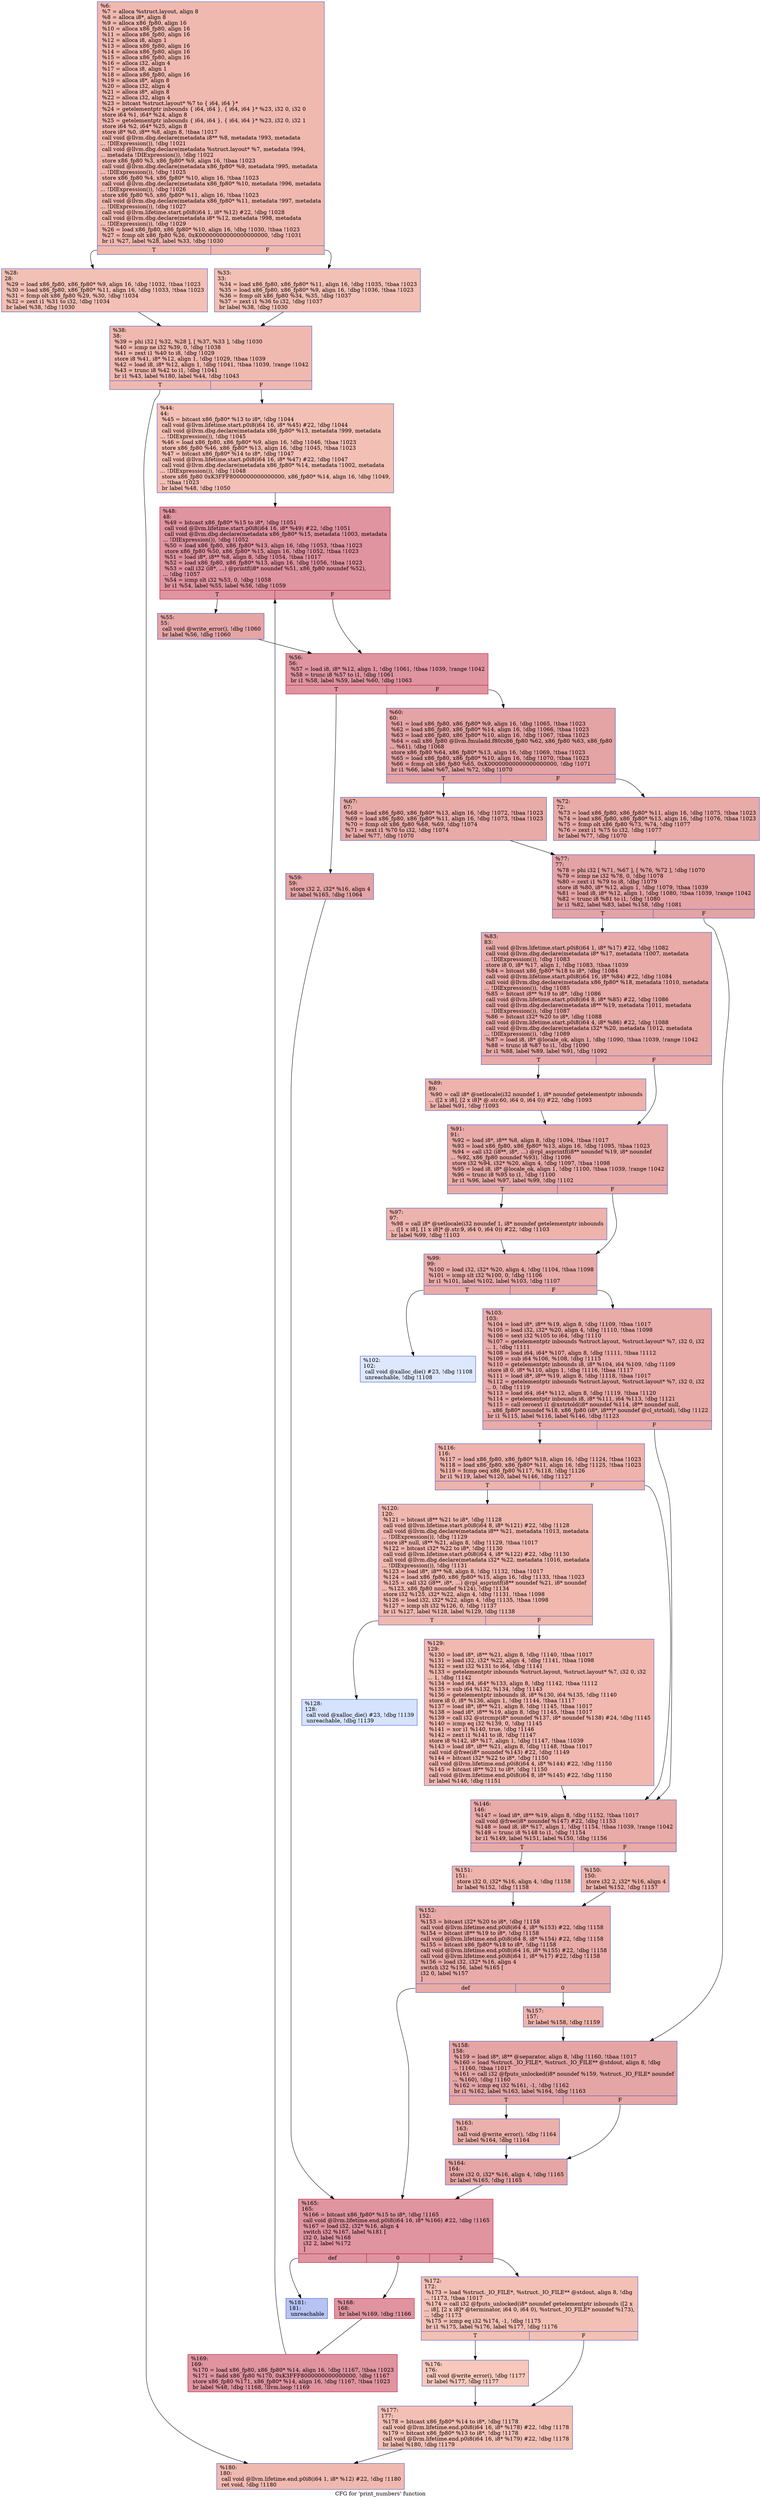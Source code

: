 digraph "CFG for 'print_numbers' function" {
	label="CFG for 'print_numbers' function";

	Node0xb97690 [shape=record,color="#3d50c3ff", style=filled, fillcolor="#de614d70",label="{%6:\l  %7 = alloca %struct.layout, align 8\l  %8 = alloca i8*, align 8\l  %9 = alloca x86_fp80, align 16\l  %10 = alloca x86_fp80, align 16\l  %11 = alloca x86_fp80, align 16\l  %12 = alloca i8, align 1\l  %13 = alloca x86_fp80, align 16\l  %14 = alloca x86_fp80, align 16\l  %15 = alloca x86_fp80, align 16\l  %16 = alloca i32, align 4\l  %17 = alloca i8, align 1\l  %18 = alloca x86_fp80, align 16\l  %19 = alloca i8*, align 8\l  %20 = alloca i32, align 4\l  %21 = alloca i8*, align 8\l  %22 = alloca i32, align 4\l  %23 = bitcast %struct.layout* %7 to \{ i64, i64 \}*\l  %24 = getelementptr inbounds \{ i64, i64 \}, \{ i64, i64 \}* %23, i32 0, i32 0\l  store i64 %1, i64* %24, align 8\l  %25 = getelementptr inbounds \{ i64, i64 \}, \{ i64, i64 \}* %23, i32 0, i32 1\l  store i64 %2, i64* %25, align 8\l  store i8* %0, i8** %8, align 8, !tbaa !1017\l  call void @llvm.dbg.declare(metadata i8** %8, metadata !993, metadata\l... !DIExpression()), !dbg !1021\l  call void @llvm.dbg.declare(metadata %struct.layout* %7, metadata !994,\l... metadata !DIExpression()), !dbg !1022\l  store x86_fp80 %3, x86_fp80* %9, align 16, !tbaa !1023\l  call void @llvm.dbg.declare(metadata x86_fp80* %9, metadata !995, metadata\l... !DIExpression()), !dbg !1025\l  store x86_fp80 %4, x86_fp80* %10, align 16, !tbaa !1023\l  call void @llvm.dbg.declare(metadata x86_fp80* %10, metadata !996, metadata\l... !DIExpression()), !dbg !1026\l  store x86_fp80 %5, x86_fp80* %11, align 16, !tbaa !1023\l  call void @llvm.dbg.declare(metadata x86_fp80* %11, metadata !997, metadata\l... !DIExpression()), !dbg !1027\l  call void @llvm.lifetime.start.p0i8(i64 1, i8* %12) #22, !dbg !1028\l  call void @llvm.dbg.declare(metadata i8* %12, metadata !998, metadata\l... !DIExpression()), !dbg !1029\l  %26 = load x86_fp80, x86_fp80* %10, align 16, !dbg !1030, !tbaa !1023\l  %27 = fcmp olt x86_fp80 %26, 0xK00000000000000000000, !dbg !1031\l  br i1 %27, label %28, label %33, !dbg !1030\l|{<s0>T|<s1>F}}"];
	Node0xb97690:s0 -> Node0xb97870;
	Node0xb97690:s1 -> Node0xb978c0;
	Node0xb97870 [shape=record,color="#3d50c3ff", style=filled, fillcolor="#e5705870",label="{%28:\l28:                                               \l  %29 = load x86_fp80, x86_fp80* %9, align 16, !dbg !1032, !tbaa !1023\l  %30 = load x86_fp80, x86_fp80* %11, align 16, !dbg !1033, !tbaa !1023\l  %31 = fcmp olt x86_fp80 %29, %30, !dbg !1034\l  %32 = zext i1 %31 to i32, !dbg !1034\l  br label %38, !dbg !1030\l}"];
	Node0xb97870 -> Node0xb97910;
	Node0xb978c0 [shape=record,color="#3d50c3ff", style=filled, fillcolor="#e5705870",label="{%33:\l33:                                               \l  %34 = load x86_fp80, x86_fp80* %11, align 16, !dbg !1035, !tbaa !1023\l  %35 = load x86_fp80, x86_fp80* %9, align 16, !dbg !1036, !tbaa !1023\l  %36 = fcmp olt x86_fp80 %34, %35, !dbg !1037\l  %37 = zext i1 %36 to i32, !dbg !1037\l  br label %38, !dbg !1030\l}"];
	Node0xb978c0 -> Node0xb97910;
	Node0xb97910 [shape=record,color="#3d50c3ff", style=filled, fillcolor="#de614d70",label="{%38:\l38:                                               \l  %39 = phi i32 [ %32, %28 ], [ %37, %33 ], !dbg !1030\l  %40 = icmp ne i32 %39, 0, !dbg !1038\l  %41 = zext i1 %40 to i8, !dbg !1029\l  store i8 %41, i8* %12, align 1, !dbg !1029, !tbaa !1039\l  %42 = load i8, i8* %12, align 1, !dbg !1041, !tbaa !1039, !range !1042\l  %43 = trunc i8 %42 to i1, !dbg !1041\l  br i1 %43, label %180, label %44, !dbg !1043\l|{<s0>T|<s1>F}}"];
	Node0xb97910:s0 -> Node0xb98400;
	Node0xb97910:s1 -> Node0xb97960;
	Node0xb97960 [shape=record,color="#3d50c3ff", style=filled, fillcolor="#e5705870",label="{%44:\l44:                                               \l  %45 = bitcast x86_fp80* %13 to i8*, !dbg !1044\l  call void @llvm.lifetime.start.p0i8(i64 16, i8* %45) #22, !dbg !1044\l  call void @llvm.dbg.declare(metadata x86_fp80* %13, metadata !999, metadata\l... !DIExpression()), !dbg !1045\l  %46 = load x86_fp80, x86_fp80* %9, align 16, !dbg !1046, !tbaa !1023\l  store x86_fp80 %46, x86_fp80* %13, align 16, !dbg !1045, !tbaa !1023\l  %47 = bitcast x86_fp80* %14 to i8*, !dbg !1047\l  call void @llvm.lifetime.start.p0i8(i64 16, i8* %47) #22, !dbg !1047\l  call void @llvm.dbg.declare(metadata x86_fp80* %14, metadata !1002, metadata\l... !DIExpression()), !dbg !1048\l  store x86_fp80 0xK3FFF8000000000000000, x86_fp80* %14, align 16, !dbg !1049,\l... !tbaa !1023\l  br label %48, !dbg !1050\l}"];
	Node0xb97960 -> Node0xb979b0;
	Node0xb979b0 [shape=record,color="#b70d28ff", style=filled, fillcolor="#b70d2870",label="{%48:\l48:                                               \l  %49 = bitcast x86_fp80* %15 to i8*, !dbg !1051\l  call void @llvm.lifetime.start.p0i8(i64 16, i8* %49) #22, !dbg !1051\l  call void @llvm.dbg.declare(metadata x86_fp80* %15, metadata !1003, metadata\l... !DIExpression()), !dbg !1052\l  %50 = load x86_fp80, x86_fp80* %13, align 16, !dbg !1053, !tbaa !1023\l  store x86_fp80 %50, x86_fp80* %15, align 16, !dbg !1052, !tbaa !1023\l  %51 = load i8*, i8** %8, align 8, !dbg !1054, !tbaa !1017\l  %52 = load x86_fp80, x86_fp80* %13, align 16, !dbg !1056, !tbaa !1023\l  %53 = call i32 (i8*, ...) @printf(i8* noundef %51, x86_fp80 noundef %52),\l... !dbg !1057\l  %54 = icmp slt i32 %53, 0, !dbg !1058\l  br i1 %54, label %55, label %56, !dbg !1059\l|{<s0>T|<s1>F}}"];
	Node0xb979b0:s0 -> Node0xb97a00;
	Node0xb979b0:s1 -> Node0xb97a50;
	Node0xb97a00 [shape=record,color="#3d50c3ff", style=filled, fillcolor="#c5333470",label="{%55:\l55:                                               \l  call void @write_error(), !dbg !1060\l  br label %56, !dbg !1060\l}"];
	Node0xb97a00 -> Node0xb97a50;
	Node0xb97a50 [shape=record,color="#b70d28ff", style=filled, fillcolor="#b70d2870",label="{%56:\l56:                                               \l  %57 = load i8, i8* %12, align 1, !dbg !1061, !tbaa !1039, !range !1042\l  %58 = trunc i8 %57 to i1, !dbg !1061\l  br i1 %58, label %59, label %60, !dbg !1063\l|{<s0>T|<s1>F}}"];
	Node0xb97a50:s0 -> Node0xb97aa0;
	Node0xb97a50:s1 -> Node0xb97af0;
	Node0xb97aa0 [shape=record,color="#3d50c3ff", style=filled, fillcolor="#c32e3170",label="{%59:\l59:                                               \l  store i32 2, i32* %16, align 4\l  br label %165, !dbg !1064\l}"];
	Node0xb97aa0 -> Node0xb98220;
	Node0xb97af0 [shape=record,color="#3d50c3ff", style=filled, fillcolor="#c32e3170",label="{%60:\l60:                                               \l  %61 = load x86_fp80, x86_fp80* %9, align 16, !dbg !1065, !tbaa !1023\l  %62 = load x86_fp80, x86_fp80* %14, align 16, !dbg !1066, !tbaa !1023\l  %63 = load x86_fp80, x86_fp80* %10, align 16, !dbg !1067, !tbaa !1023\l  %64 = call x86_fp80 @llvm.fmuladd.f80(x86_fp80 %62, x86_fp80 %63, x86_fp80\l... %61), !dbg !1068\l  store x86_fp80 %64, x86_fp80* %13, align 16, !dbg !1069, !tbaa !1023\l  %65 = load x86_fp80, x86_fp80* %10, align 16, !dbg !1070, !tbaa !1023\l  %66 = fcmp olt x86_fp80 %65, 0xK00000000000000000000, !dbg !1071\l  br i1 %66, label %67, label %72, !dbg !1070\l|{<s0>T|<s1>F}}"];
	Node0xb97af0:s0 -> Node0xb97b40;
	Node0xb97af0:s1 -> Node0xb97b90;
	Node0xb97b40 [shape=record,color="#3d50c3ff", style=filled, fillcolor="#cc403a70",label="{%67:\l67:                                               \l  %68 = load x86_fp80, x86_fp80* %13, align 16, !dbg !1072, !tbaa !1023\l  %69 = load x86_fp80, x86_fp80* %11, align 16, !dbg !1073, !tbaa !1023\l  %70 = fcmp olt x86_fp80 %68, %69, !dbg !1074\l  %71 = zext i1 %70 to i32, !dbg !1074\l  br label %77, !dbg !1070\l}"];
	Node0xb97b40 -> Node0xb97be0;
	Node0xb97b90 [shape=record,color="#3d50c3ff", style=filled, fillcolor="#cc403a70",label="{%72:\l72:                                               \l  %73 = load x86_fp80, x86_fp80* %11, align 16, !dbg !1075, !tbaa !1023\l  %74 = load x86_fp80, x86_fp80* %13, align 16, !dbg !1076, !tbaa !1023\l  %75 = fcmp olt x86_fp80 %73, %74, !dbg !1077\l  %76 = zext i1 %75 to i32, !dbg !1077\l  br label %77, !dbg !1070\l}"];
	Node0xb97b90 -> Node0xb97be0;
	Node0xb97be0 [shape=record,color="#3d50c3ff", style=filled, fillcolor="#c32e3170",label="{%77:\l77:                                               \l  %78 = phi i32 [ %71, %67 ], [ %76, %72 ], !dbg !1070\l  %79 = icmp ne i32 %78, 0, !dbg !1078\l  %80 = zext i1 %79 to i8, !dbg !1079\l  store i8 %80, i8* %12, align 1, !dbg !1079, !tbaa !1039\l  %81 = load i8, i8* %12, align 1, !dbg !1080, !tbaa !1039, !range !1042\l  %82 = trunc i8 %81 to i1, !dbg !1080\l  br i1 %82, label %83, label %158, !dbg !1081\l|{<s0>T|<s1>F}}"];
	Node0xb97be0:s0 -> Node0xb97c30;
	Node0xb97be0:s1 -> Node0xb98130;
	Node0xb97c30 [shape=record,color="#3d50c3ff", style=filled, fillcolor="#cc403a70",label="{%83:\l83:                                               \l  call void @llvm.lifetime.start.p0i8(i64 1, i8* %17) #22, !dbg !1082\l  call void @llvm.dbg.declare(metadata i8* %17, metadata !1007, metadata\l... !DIExpression()), !dbg !1083\l  store i8 0, i8* %17, align 1, !dbg !1083, !tbaa !1039\l  %84 = bitcast x86_fp80* %18 to i8*, !dbg !1084\l  call void @llvm.lifetime.start.p0i8(i64 16, i8* %84) #22, !dbg !1084\l  call void @llvm.dbg.declare(metadata x86_fp80* %18, metadata !1010, metadata\l... !DIExpression()), !dbg !1085\l  %85 = bitcast i8** %19 to i8*, !dbg !1086\l  call void @llvm.lifetime.start.p0i8(i64 8, i8* %85) #22, !dbg !1086\l  call void @llvm.dbg.declare(metadata i8** %19, metadata !1011, metadata\l... !DIExpression()), !dbg !1087\l  %86 = bitcast i32* %20 to i8*, !dbg !1088\l  call void @llvm.lifetime.start.p0i8(i64 4, i8* %86) #22, !dbg !1088\l  call void @llvm.dbg.declare(metadata i32* %20, metadata !1012, metadata\l... !DIExpression()), !dbg !1089\l  %87 = load i8, i8* @locale_ok, align 1, !dbg !1090, !tbaa !1039, !range !1042\l  %88 = trunc i8 %87 to i1, !dbg !1090\l  br i1 %88, label %89, label %91, !dbg !1092\l|{<s0>T|<s1>F}}"];
	Node0xb97c30:s0 -> Node0xb97c80;
	Node0xb97c30:s1 -> Node0xb97cd0;
	Node0xb97c80 [shape=record,color="#3d50c3ff", style=filled, fillcolor="#d6524470",label="{%89:\l89:                                               \l  %90 = call i8* @setlocale(i32 noundef 1, i8* noundef getelementptr inbounds\l... ([2 x i8], [2 x i8]* @.str.60, i64 0, i64 0)) #22, !dbg !1093\l  br label %91, !dbg !1093\l}"];
	Node0xb97c80 -> Node0xb97cd0;
	Node0xb97cd0 [shape=record,color="#3d50c3ff", style=filled, fillcolor="#cc403a70",label="{%91:\l91:                                               \l  %92 = load i8*, i8** %8, align 8, !dbg !1094, !tbaa !1017\l  %93 = load x86_fp80, x86_fp80* %13, align 16, !dbg !1095, !tbaa !1023\l  %94 = call i32 (i8**, i8*, ...) @rpl_asprintf(i8** noundef %19, i8* noundef\l... %92, x86_fp80 noundef %93), !dbg !1096\l  store i32 %94, i32* %20, align 4, !dbg !1097, !tbaa !1098\l  %95 = load i8, i8* @locale_ok, align 1, !dbg !1100, !tbaa !1039, !range !1042\l  %96 = trunc i8 %95 to i1, !dbg !1100\l  br i1 %96, label %97, label %99, !dbg !1102\l|{<s0>T|<s1>F}}"];
	Node0xb97cd0:s0 -> Node0xb97d20;
	Node0xb97cd0:s1 -> Node0xb97d70;
	Node0xb97d20 [shape=record,color="#3d50c3ff", style=filled, fillcolor="#d6524470",label="{%97:\l97:                                               \l  %98 = call i8* @setlocale(i32 noundef 1, i8* noundef getelementptr inbounds\l... ([1 x i8], [1 x i8]* @.str.9, i64 0, i64 0)) #22, !dbg !1103\l  br label %99, !dbg !1103\l}"];
	Node0xb97d20 -> Node0xb97d70;
	Node0xb97d70 [shape=record,color="#3d50c3ff", style=filled, fillcolor="#cc403a70",label="{%99:\l99:                                               \l  %100 = load i32, i32* %20, align 4, !dbg !1104, !tbaa !1098\l  %101 = icmp slt i32 %100, 0, !dbg !1106\l  br i1 %101, label %102, label %103, !dbg !1107\l|{<s0>T|<s1>F}}"];
	Node0xb97d70:s0 -> Node0xb97dc0;
	Node0xb97d70:s1 -> Node0xb97e10;
	Node0xb97dc0 [shape=record,color="#3d50c3ff", style=filled, fillcolor="#b2ccfb70",label="{%102:\l102:                                              \l  call void @xalloc_die() #23, !dbg !1108\l  unreachable, !dbg !1108\l}"];
	Node0xb97e10 [shape=record,color="#3d50c3ff", style=filled, fillcolor="#cc403a70",label="{%103:\l103:                                              \l  %104 = load i8*, i8** %19, align 8, !dbg !1109, !tbaa !1017\l  %105 = load i32, i32* %20, align 4, !dbg !1110, !tbaa !1098\l  %106 = sext i32 %105 to i64, !dbg !1110\l  %107 = getelementptr inbounds %struct.layout, %struct.layout* %7, i32 0, i32\l... 1, !dbg !1111\l  %108 = load i64, i64* %107, align 8, !dbg !1111, !tbaa !1112\l  %109 = sub i64 %106, %108, !dbg !1115\l  %110 = getelementptr inbounds i8, i8* %104, i64 %109, !dbg !1109\l  store i8 0, i8* %110, align 1, !dbg !1116, !tbaa !1117\l  %111 = load i8*, i8** %19, align 8, !dbg !1118, !tbaa !1017\l  %112 = getelementptr inbounds %struct.layout, %struct.layout* %7, i32 0, i32\l... 0, !dbg !1119\l  %113 = load i64, i64* %112, align 8, !dbg !1119, !tbaa !1120\l  %114 = getelementptr inbounds i8, i8* %111, i64 %113, !dbg !1121\l  %115 = call zeroext i1 @xstrtold(i8* noundef %114, i8** noundef null,\l... x86_fp80* noundef %18, x86_fp80 (i8*, i8**)* noundef @cl_strtold), !dbg !1122\l  br i1 %115, label %116, label %146, !dbg !1123\l|{<s0>T|<s1>F}}"];
	Node0xb97e10:s0 -> Node0xb97e60;
	Node0xb97e10:s1 -> Node0xb97fa0;
	Node0xb97e60 [shape=record,color="#3d50c3ff", style=filled, fillcolor="#d6524470",label="{%116:\l116:                                              \l  %117 = load x86_fp80, x86_fp80* %18, align 16, !dbg !1124, !tbaa !1023\l  %118 = load x86_fp80, x86_fp80* %11, align 16, !dbg !1125, !tbaa !1023\l  %119 = fcmp oeq x86_fp80 %117, %118, !dbg !1126\l  br i1 %119, label %120, label %146, !dbg !1127\l|{<s0>T|<s1>F}}"];
	Node0xb97e60:s0 -> Node0xb97eb0;
	Node0xb97e60:s1 -> Node0xb97fa0;
	Node0xb97eb0 [shape=record,color="#3d50c3ff", style=filled, fillcolor="#dc5d4a70",label="{%120:\l120:                                              \l  %121 = bitcast i8** %21 to i8*, !dbg !1128\l  call void @llvm.lifetime.start.p0i8(i64 8, i8* %121) #22, !dbg !1128\l  call void @llvm.dbg.declare(metadata i8** %21, metadata !1013, metadata\l... !DIExpression()), !dbg !1129\l  store i8* null, i8** %21, align 8, !dbg !1129, !tbaa !1017\l  %122 = bitcast i32* %22 to i8*, !dbg !1130\l  call void @llvm.lifetime.start.p0i8(i64 4, i8* %122) #22, !dbg !1130\l  call void @llvm.dbg.declare(metadata i32* %22, metadata !1016, metadata\l... !DIExpression()), !dbg !1131\l  %123 = load i8*, i8** %8, align 8, !dbg !1132, !tbaa !1017\l  %124 = load x86_fp80, x86_fp80* %15, align 16, !dbg !1133, !tbaa !1023\l  %125 = call i32 (i8**, i8*, ...) @rpl_asprintf(i8** noundef %21, i8* noundef\l... %123, x86_fp80 noundef %124), !dbg !1134\l  store i32 %125, i32* %22, align 4, !dbg !1131, !tbaa !1098\l  %126 = load i32, i32* %22, align 4, !dbg !1135, !tbaa !1098\l  %127 = icmp slt i32 %126, 0, !dbg !1137\l  br i1 %127, label %128, label %129, !dbg !1138\l|{<s0>T|<s1>F}}"];
	Node0xb97eb0:s0 -> Node0xb97f00;
	Node0xb97eb0:s1 -> Node0xb97f50;
	Node0xb97f00 [shape=record,color="#3d50c3ff", style=filled, fillcolor="#a1c0ff70",label="{%128:\l128:                                              \l  call void @xalloc_die() #23, !dbg !1139\l  unreachable, !dbg !1139\l}"];
	Node0xb97f50 [shape=record,color="#3d50c3ff", style=filled, fillcolor="#dc5d4a70",label="{%129:\l129:                                              \l  %130 = load i8*, i8** %21, align 8, !dbg !1140, !tbaa !1017\l  %131 = load i32, i32* %22, align 4, !dbg !1141, !tbaa !1098\l  %132 = sext i32 %131 to i64, !dbg !1141\l  %133 = getelementptr inbounds %struct.layout, %struct.layout* %7, i32 0, i32\l... 1, !dbg !1142\l  %134 = load i64, i64* %133, align 8, !dbg !1142, !tbaa !1112\l  %135 = sub i64 %132, %134, !dbg !1143\l  %136 = getelementptr inbounds i8, i8* %130, i64 %135, !dbg !1140\l  store i8 0, i8* %136, align 1, !dbg !1144, !tbaa !1117\l  %137 = load i8*, i8** %21, align 8, !dbg !1145, !tbaa !1017\l  %138 = load i8*, i8** %19, align 8, !dbg !1145, !tbaa !1017\l  %139 = call i32 @strcmp(i8* noundef %137, i8* noundef %138) #24, !dbg !1145\l  %140 = icmp eq i32 %139, 0, !dbg !1145\l  %141 = xor i1 %140, true, !dbg !1146\l  %142 = zext i1 %141 to i8, !dbg !1147\l  store i8 %142, i8* %17, align 1, !dbg !1147, !tbaa !1039\l  %143 = load i8*, i8** %21, align 8, !dbg !1148, !tbaa !1017\l  call void @free(i8* noundef %143) #22, !dbg !1149\l  %144 = bitcast i32* %22 to i8*, !dbg !1150\l  call void @llvm.lifetime.end.p0i8(i64 4, i8* %144) #22, !dbg !1150\l  %145 = bitcast i8** %21 to i8*, !dbg !1150\l  call void @llvm.lifetime.end.p0i8(i64 8, i8* %145) #22, !dbg !1150\l  br label %146, !dbg !1151\l}"];
	Node0xb97f50 -> Node0xb97fa0;
	Node0xb97fa0 [shape=record,color="#3d50c3ff", style=filled, fillcolor="#cc403a70",label="{%146:\l146:                                              \l  %147 = load i8*, i8** %19, align 8, !dbg !1152, !tbaa !1017\l  call void @free(i8* noundef %147) #22, !dbg !1153\l  %148 = load i8, i8* %17, align 1, !dbg !1154, !tbaa !1039, !range !1042\l  %149 = trunc i8 %148 to i1, !dbg !1154\l  br i1 %149, label %151, label %150, !dbg !1156\l|{<s0>T|<s1>F}}"];
	Node0xb97fa0:s0 -> Node0xb98040;
	Node0xb97fa0:s1 -> Node0xb97ff0;
	Node0xb97ff0 [shape=record,color="#3d50c3ff", style=filled, fillcolor="#d6524470",label="{%150:\l150:                                              \l  store i32 2, i32* %16, align 4\l  br label %152, !dbg !1157\l}"];
	Node0xb97ff0 -> Node0xb98090;
	Node0xb98040 [shape=record,color="#3d50c3ff", style=filled, fillcolor="#d6524470",label="{%151:\l151:                                              \l  store i32 0, i32* %16, align 4, !dbg !1158\l  br label %152, !dbg !1158\l}"];
	Node0xb98040 -> Node0xb98090;
	Node0xb98090 [shape=record,color="#3d50c3ff", style=filled, fillcolor="#cc403a70",label="{%152:\l152:                                              \l  %153 = bitcast i32* %20 to i8*, !dbg !1158\l  call void @llvm.lifetime.end.p0i8(i64 4, i8* %153) #22, !dbg !1158\l  %154 = bitcast i8** %19 to i8*, !dbg !1158\l  call void @llvm.lifetime.end.p0i8(i64 8, i8* %154) #22, !dbg !1158\l  %155 = bitcast x86_fp80* %18 to i8*, !dbg !1158\l  call void @llvm.lifetime.end.p0i8(i64 16, i8* %155) #22, !dbg !1158\l  call void @llvm.lifetime.end.p0i8(i64 1, i8* %17) #22, !dbg !1158\l  %156 = load i32, i32* %16, align 4\l  switch i32 %156, label %165 [\l    i32 0, label %157\l  ]\l|{<s0>def|<s1>0}}"];
	Node0xb98090:s0 -> Node0xb98220;
	Node0xb98090:s1 -> Node0xb980e0;
	Node0xb980e0 [shape=record,color="#3d50c3ff", style=filled, fillcolor="#d6524470",label="{%157:\l157:                                              \l  br label %158, !dbg !1159\l}"];
	Node0xb980e0 -> Node0xb98130;
	Node0xb98130 [shape=record,color="#3d50c3ff", style=filled, fillcolor="#c5333470",label="{%158:\l158:                                              \l  %159 = load i8*, i8** @separator, align 8, !dbg !1160, !tbaa !1017\l  %160 = load %struct._IO_FILE*, %struct._IO_FILE** @stdout, align 8, !dbg\l... !1160, !tbaa !1017\l  %161 = call i32 @fputs_unlocked(i8* noundef %159, %struct._IO_FILE* noundef\l... %160), !dbg !1160\l  %162 = icmp eq i32 %161, -1, !dbg !1162\l  br i1 %162, label %163, label %164, !dbg !1163\l|{<s0>T|<s1>F}}"];
	Node0xb98130:s0 -> Node0xb98180;
	Node0xb98130:s1 -> Node0xb981d0;
	Node0xb98180 [shape=record,color="#3d50c3ff", style=filled, fillcolor="#d24b4070",label="{%163:\l163:                                              \l  call void @write_error(), !dbg !1164\l  br label %164, !dbg !1164\l}"];
	Node0xb98180 -> Node0xb981d0;
	Node0xb981d0 [shape=record,color="#3d50c3ff", style=filled, fillcolor="#c5333470",label="{%164:\l164:                                              \l  store i32 0, i32* %16, align 4, !dbg !1165\l  br label %165, !dbg !1165\l}"];
	Node0xb981d0 -> Node0xb98220;
	Node0xb98220 [shape=record,color="#b70d28ff", style=filled, fillcolor="#b70d2870",label="{%165:\l165:                                              \l  %166 = bitcast x86_fp80* %15 to i8*, !dbg !1165\l  call void @llvm.lifetime.end.p0i8(i64 16, i8* %166) #22, !dbg !1165\l  %167 = load i32, i32* %16, align 4\l  switch i32 %167, label %181 [\l    i32 0, label %168\l    i32 2, label %172\l  ]\l|{<s0>def|<s1>0|<s2>2}}"];
	Node0xb98220:s0 -> Node0xb98450;
	Node0xb98220:s1 -> Node0xb98270;
	Node0xb98220:s2 -> Node0xb98310;
	Node0xb98270 [shape=record,color="#b70d28ff", style=filled, fillcolor="#b70d2870",label="{%168:\l168:                                              \l  br label %169, !dbg !1166\l}"];
	Node0xb98270 -> Node0xb982c0;
	Node0xb982c0 [shape=record,color="#b70d28ff", style=filled, fillcolor="#b70d2870",label="{%169:\l169:                                              \l  %170 = load x86_fp80, x86_fp80* %14, align 16, !dbg !1167, !tbaa !1023\l  %171 = fadd x86_fp80 %170, 0xK3FFF8000000000000000, !dbg !1167\l  store x86_fp80 %171, x86_fp80* %14, align 16, !dbg !1167, !tbaa !1023\l  br label %48, !dbg !1168, !llvm.loop !1169\l}"];
	Node0xb982c0 -> Node0xb979b0;
	Node0xb98310 [shape=record,color="#3d50c3ff", style=filled, fillcolor="#e5705870",label="{%172:\l172:                                              \l  %173 = load %struct._IO_FILE*, %struct._IO_FILE** @stdout, align 8, !dbg\l... !1173, !tbaa !1017\l  %174 = call i32 @fputs_unlocked(i8* noundef getelementptr inbounds ([2 x\l... i8], [2 x i8]* @terminator, i64 0, i64 0), %struct._IO_FILE* noundef %173),\l... !dbg !1173\l  %175 = icmp eq i32 %174, -1, !dbg !1175\l  br i1 %175, label %176, label %177, !dbg !1176\l|{<s0>T|<s1>F}}"];
	Node0xb98310:s0 -> Node0xb98360;
	Node0xb98310:s1 -> Node0xb983b0;
	Node0xb98360 [shape=record,color="#3d50c3ff", style=filled, fillcolor="#ed836670",label="{%176:\l176:                                              \l  call void @write_error(), !dbg !1177\l  br label %177, !dbg !1177\l}"];
	Node0xb98360 -> Node0xb983b0;
	Node0xb983b0 [shape=record,color="#3d50c3ff", style=filled, fillcolor="#e5705870",label="{%177:\l177:                                              \l  %178 = bitcast x86_fp80* %14 to i8*, !dbg !1178\l  call void @llvm.lifetime.end.p0i8(i64 16, i8* %178) #22, !dbg !1178\l  %179 = bitcast x86_fp80* %13 to i8*, !dbg !1178\l  call void @llvm.lifetime.end.p0i8(i64 16, i8* %179) #22, !dbg !1178\l  br label %180, !dbg !1179\l}"];
	Node0xb983b0 -> Node0xb98400;
	Node0xb98400 [shape=record,color="#3d50c3ff", style=filled, fillcolor="#de614d70",label="{%180:\l180:                                              \l  call void @llvm.lifetime.end.p0i8(i64 1, i8* %12) #22, !dbg !1180\l  ret void, !dbg !1180\l}"];
	Node0xb98450 [shape=record,color="#3d50c3ff", style=filled, fillcolor="#5977e370",label="{%181:\l181:                                              \l  unreachable\l}"];
}
